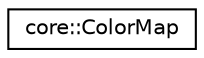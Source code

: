 digraph "Graphical Class Hierarchy"
{
 // LATEX_PDF_SIZE
  edge [fontname="Helvetica",fontsize="10",labelfontname="Helvetica",labelfontsize="10"];
  node [fontname="Helvetica",fontsize="10",shape=record];
  rankdir="LR";
  Node0 [label="core::ColorMap",height=0.2,width=0.4,color="black", fillcolor="white", style="filled",URL="$d3/d10/structcore_1_1ColorMap.html",tooltip=" "];
}
